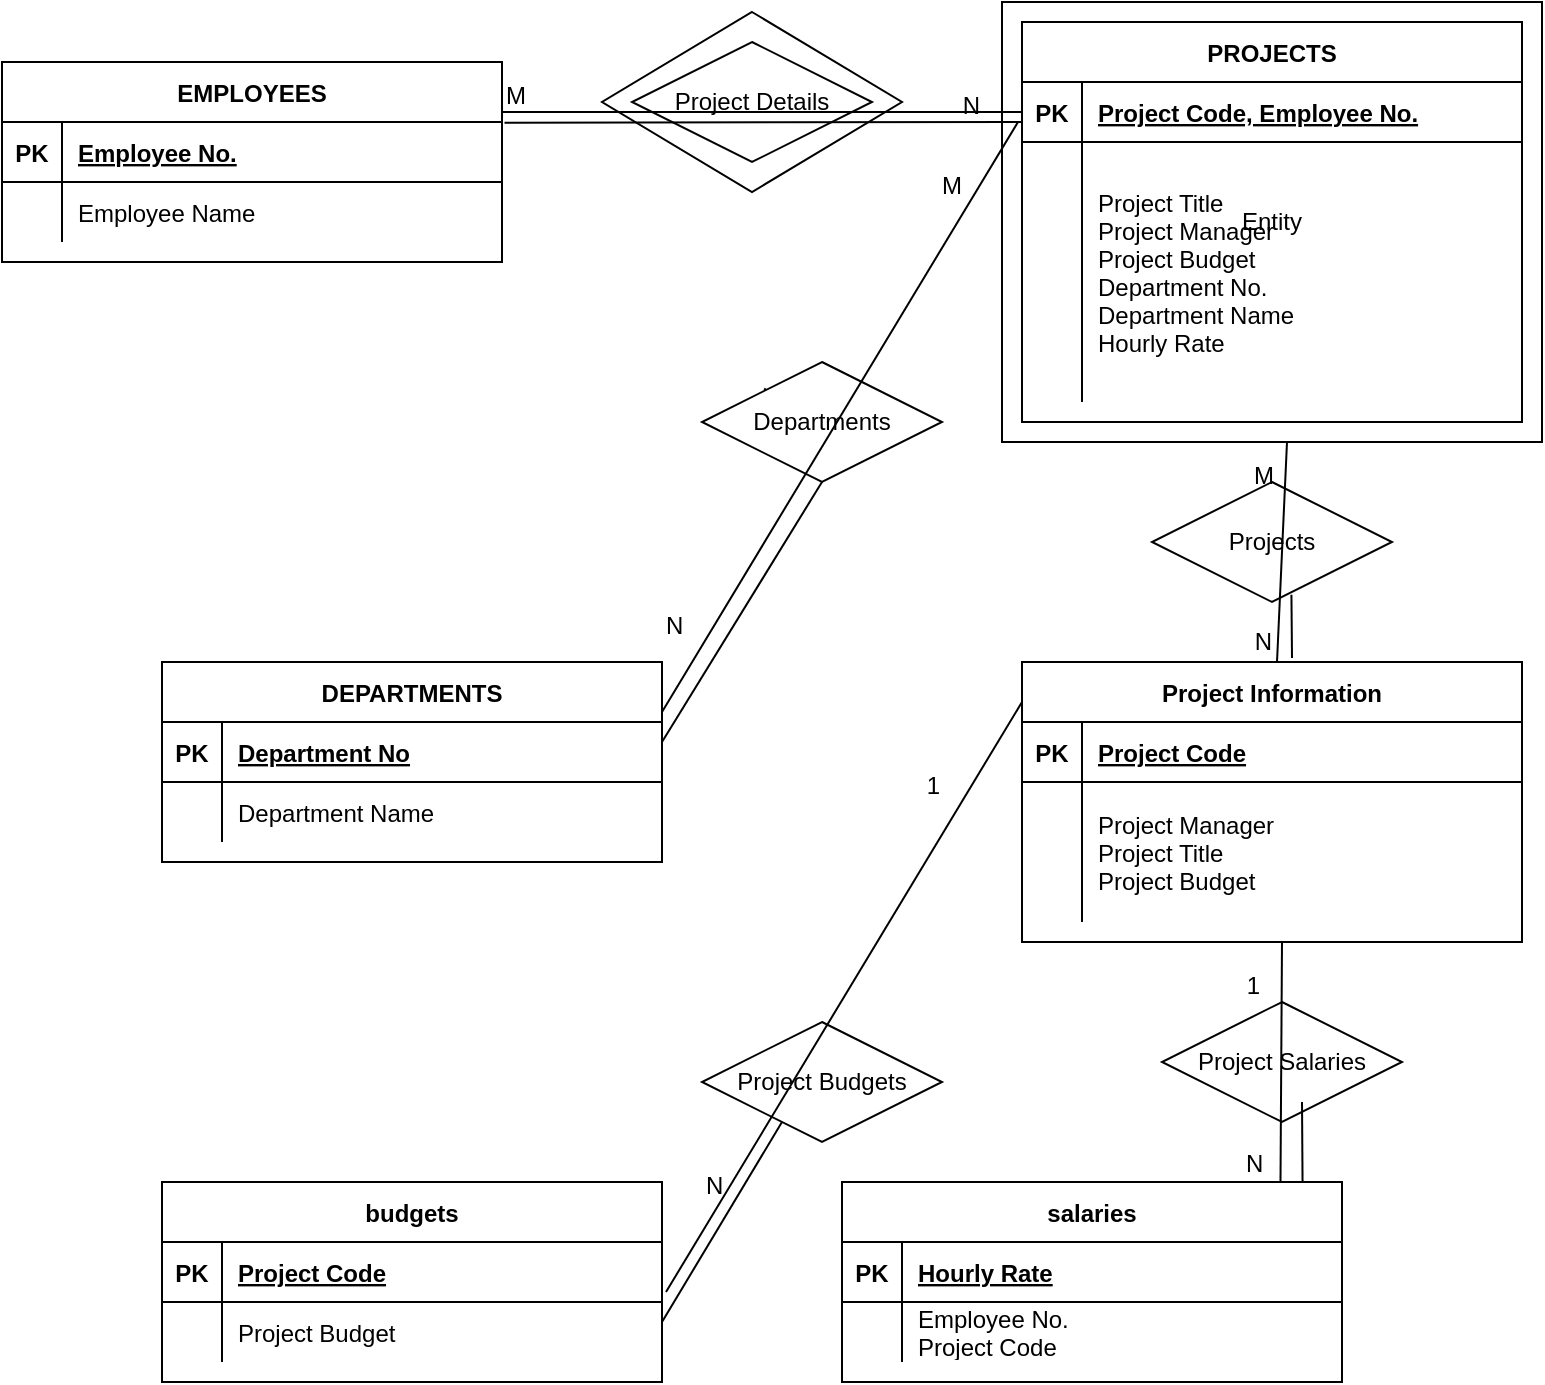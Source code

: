 <mxfile version="14.9.2" type="device"><diagram id="R2lEEEUBdFMjLlhIrx00" name="Page-1"><mxGraphModel dx="1251" dy="603" grid="1" gridSize="10" guides="1" tooltips="1" connect="1" arrows="1" fold="1" page="1" pageScale="1" pageWidth="850" pageHeight="1100" math="0" shadow="0" extFonts="Permanent Marker^https://fonts.googleapis.com/css?family=Permanent+Marker"><root><mxCell id="0"/><mxCell id="1" parent="0"/><mxCell id="lcKRbrQsKxYikreqGnc_-26" value="" style="shape=rhombus;perimeter=rhombusPerimeter;whiteSpace=wrap;html=1;align=center;" vertex="1" parent="1"><mxGeometry x="350" y="115" width="150" height="90" as="geometry"/></mxCell><mxCell id="lcKRbrQsKxYikreqGnc_-24" value="Entity" style="whiteSpace=wrap;html=1;align=center;" vertex="1" parent="1"><mxGeometry x="550" y="110" width="270" height="220" as="geometry"/></mxCell><mxCell id="C-vyLk0tnHw3VtMMgP7b-2" value="PROJECTS" style="shape=table;startSize=30;container=1;collapsible=1;childLayout=tableLayout;fixedRows=1;rowLines=0;fontStyle=1;align=center;resizeLast=1;" parent="1" vertex="1"><mxGeometry x="560" y="120" width="250" height="200" as="geometry"/></mxCell><mxCell id="C-vyLk0tnHw3VtMMgP7b-3" value="" style="shape=partialRectangle;collapsible=0;dropTarget=0;pointerEvents=0;fillColor=none;points=[[0,0.5],[1,0.5]];portConstraint=eastwest;top=0;left=0;right=0;bottom=1;" parent="C-vyLk0tnHw3VtMMgP7b-2" vertex="1"><mxGeometry y="30" width="250" height="30" as="geometry"/></mxCell><mxCell id="C-vyLk0tnHw3VtMMgP7b-4" value="PK" style="shape=partialRectangle;overflow=hidden;connectable=0;fillColor=none;top=0;left=0;bottom=0;right=0;fontStyle=1;" parent="C-vyLk0tnHw3VtMMgP7b-3" vertex="1"><mxGeometry width="30" height="30" as="geometry"/></mxCell><mxCell id="C-vyLk0tnHw3VtMMgP7b-5" value="Project Code, Employee No." style="shape=partialRectangle;overflow=hidden;connectable=0;fillColor=none;top=0;left=0;bottom=0;right=0;align=left;spacingLeft=6;fontStyle=5;" parent="C-vyLk0tnHw3VtMMgP7b-3" vertex="1"><mxGeometry x="30" width="220" height="30" as="geometry"/></mxCell><mxCell id="C-vyLk0tnHw3VtMMgP7b-6" value="" style="shape=partialRectangle;collapsible=0;dropTarget=0;pointerEvents=0;fillColor=none;points=[[0,0.5],[1,0.5]];portConstraint=eastwest;top=0;left=0;right=0;bottom=0;" parent="C-vyLk0tnHw3VtMMgP7b-2" vertex="1"><mxGeometry y="60" width="250" height="130" as="geometry"/></mxCell><mxCell id="C-vyLk0tnHw3VtMMgP7b-7" value="" style="shape=partialRectangle;overflow=hidden;connectable=0;fillColor=none;top=0;left=0;bottom=0;right=0;" parent="C-vyLk0tnHw3VtMMgP7b-6" vertex="1"><mxGeometry width="30" height="130" as="geometry"/></mxCell><mxCell id="C-vyLk0tnHw3VtMMgP7b-8" value="Project Title    &#10;Project Manager&#10;Project Budget&#10;Department No.&#10;Department Name&#10;Hourly Rate" style="shape=partialRectangle;overflow=hidden;connectable=0;fillColor=none;top=0;left=0;bottom=0;right=0;align=left;spacingLeft=6;" parent="C-vyLk0tnHw3VtMMgP7b-6" vertex="1"><mxGeometry x="30" width="220" height="130" as="geometry"/></mxCell><mxCell id="C-vyLk0tnHw3VtMMgP7b-13" value="Project Information" style="shape=table;startSize=30;container=1;collapsible=1;childLayout=tableLayout;fixedRows=1;rowLines=0;fontStyle=1;align=center;resizeLast=1;" parent="1" vertex="1"><mxGeometry x="560" y="440" width="250" height="140" as="geometry"/></mxCell><mxCell id="C-vyLk0tnHw3VtMMgP7b-14" value="" style="shape=partialRectangle;collapsible=0;dropTarget=0;pointerEvents=0;fillColor=none;points=[[0,0.5],[1,0.5]];portConstraint=eastwest;top=0;left=0;right=0;bottom=1;" parent="C-vyLk0tnHw3VtMMgP7b-13" vertex="1"><mxGeometry y="30" width="250" height="30" as="geometry"/></mxCell><mxCell id="C-vyLk0tnHw3VtMMgP7b-15" value="PK" style="shape=partialRectangle;overflow=hidden;connectable=0;fillColor=none;top=0;left=0;bottom=0;right=0;fontStyle=1;" parent="C-vyLk0tnHw3VtMMgP7b-14" vertex="1"><mxGeometry width="30" height="30" as="geometry"/></mxCell><mxCell id="C-vyLk0tnHw3VtMMgP7b-16" value="Project Code" style="shape=partialRectangle;overflow=hidden;connectable=0;fillColor=none;top=0;left=0;bottom=0;right=0;align=left;spacingLeft=6;fontStyle=5;" parent="C-vyLk0tnHw3VtMMgP7b-14" vertex="1"><mxGeometry x="30" width="220" height="30" as="geometry"/></mxCell><mxCell id="C-vyLk0tnHw3VtMMgP7b-17" value="" style="shape=partialRectangle;collapsible=0;dropTarget=0;pointerEvents=0;fillColor=none;points=[[0,0.5],[1,0.5]];portConstraint=eastwest;top=0;left=0;right=0;bottom=0;" parent="C-vyLk0tnHw3VtMMgP7b-13" vertex="1"><mxGeometry y="60" width="250" height="70" as="geometry"/></mxCell><mxCell id="C-vyLk0tnHw3VtMMgP7b-18" value="" style="shape=partialRectangle;overflow=hidden;connectable=0;fillColor=none;top=0;left=0;bottom=0;right=0;" parent="C-vyLk0tnHw3VtMMgP7b-17" vertex="1"><mxGeometry width="30" height="70" as="geometry"/></mxCell><mxCell id="C-vyLk0tnHw3VtMMgP7b-19" value="Project Manager&#10;Project Title&#10;Project Budget" style="shape=partialRectangle;overflow=hidden;connectable=0;fillColor=none;top=0;left=0;bottom=0;right=0;align=left;spacingLeft=6;" parent="C-vyLk0tnHw3VtMMgP7b-17" vertex="1"><mxGeometry x="30" width="220" height="70" as="geometry"/></mxCell><mxCell id="C-vyLk0tnHw3VtMMgP7b-23" value="EMPLOYEES" style="shape=table;startSize=30;container=1;collapsible=1;childLayout=tableLayout;fixedRows=1;rowLines=0;fontStyle=1;align=center;resizeLast=1;" parent="1" vertex="1"><mxGeometry x="50" y="140" width="250" height="100" as="geometry"/></mxCell><mxCell id="C-vyLk0tnHw3VtMMgP7b-24" value="" style="shape=partialRectangle;collapsible=0;dropTarget=0;pointerEvents=0;fillColor=none;points=[[0,0.5],[1,0.5]];portConstraint=eastwest;top=0;left=0;right=0;bottom=1;" parent="C-vyLk0tnHw3VtMMgP7b-23" vertex="1"><mxGeometry y="30" width="250" height="30" as="geometry"/></mxCell><mxCell id="C-vyLk0tnHw3VtMMgP7b-25" value="PK" style="shape=partialRectangle;overflow=hidden;connectable=0;fillColor=none;top=0;left=0;bottom=0;right=0;fontStyle=1;" parent="C-vyLk0tnHw3VtMMgP7b-24" vertex="1"><mxGeometry width="30" height="30" as="geometry"/></mxCell><mxCell id="C-vyLk0tnHw3VtMMgP7b-26" value="Employee No." style="shape=partialRectangle;overflow=hidden;connectable=0;fillColor=none;top=0;left=0;bottom=0;right=0;align=left;spacingLeft=6;fontStyle=5;" parent="C-vyLk0tnHw3VtMMgP7b-24" vertex="1"><mxGeometry x="30" width="220" height="30" as="geometry"/></mxCell><mxCell id="C-vyLk0tnHw3VtMMgP7b-27" value="" style="shape=partialRectangle;collapsible=0;dropTarget=0;pointerEvents=0;fillColor=none;points=[[0,0.5],[1,0.5]];portConstraint=eastwest;top=0;left=0;right=0;bottom=0;" parent="C-vyLk0tnHw3VtMMgP7b-23" vertex="1"><mxGeometry y="60" width="250" height="30" as="geometry"/></mxCell><mxCell id="C-vyLk0tnHw3VtMMgP7b-28" value="" style="shape=partialRectangle;overflow=hidden;connectable=0;fillColor=none;top=0;left=0;bottom=0;right=0;" parent="C-vyLk0tnHw3VtMMgP7b-27" vertex="1"><mxGeometry width="30" height="30" as="geometry"/></mxCell><mxCell id="C-vyLk0tnHw3VtMMgP7b-29" value="Employee Name" style="shape=partialRectangle;overflow=hidden;connectable=0;fillColor=none;top=0;left=0;bottom=0;right=0;align=left;spacingLeft=6;" parent="C-vyLk0tnHw3VtMMgP7b-27" vertex="1"><mxGeometry x="30" width="220" height="30" as="geometry"/></mxCell><mxCell id="LzcR-Deb2Sc5mPKyQ25l-2" value="DEPARTMENTS" style="shape=table;startSize=30;container=1;collapsible=1;childLayout=tableLayout;fixedRows=1;rowLines=0;fontStyle=1;align=center;resizeLast=1;" parent="1" vertex="1"><mxGeometry x="130" y="440" width="250" height="100" as="geometry"/></mxCell><mxCell id="LzcR-Deb2Sc5mPKyQ25l-3" value="" style="shape=partialRectangle;collapsible=0;dropTarget=0;pointerEvents=0;fillColor=none;points=[[0,0.5],[1,0.5]];portConstraint=eastwest;top=0;left=0;right=0;bottom=1;" parent="LzcR-Deb2Sc5mPKyQ25l-2" vertex="1"><mxGeometry y="30" width="250" height="30" as="geometry"/></mxCell><mxCell id="LzcR-Deb2Sc5mPKyQ25l-4" value="PK" style="shape=partialRectangle;overflow=hidden;connectable=0;fillColor=none;top=0;left=0;bottom=0;right=0;fontStyle=1;" parent="LzcR-Deb2Sc5mPKyQ25l-3" vertex="1"><mxGeometry width="30" height="30" as="geometry"/></mxCell><mxCell id="LzcR-Deb2Sc5mPKyQ25l-5" value="Department No" style="shape=partialRectangle;overflow=hidden;connectable=0;fillColor=none;top=0;left=0;bottom=0;right=0;align=left;spacingLeft=6;fontStyle=5;" parent="LzcR-Deb2Sc5mPKyQ25l-3" vertex="1"><mxGeometry x="30" width="220" height="30" as="geometry"/></mxCell><mxCell id="LzcR-Deb2Sc5mPKyQ25l-6" value="" style="shape=partialRectangle;collapsible=0;dropTarget=0;pointerEvents=0;fillColor=none;points=[[0,0.5],[1,0.5]];portConstraint=eastwest;top=0;left=0;right=0;bottom=0;" parent="LzcR-Deb2Sc5mPKyQ25l-2" vertex="1"><mxGeometry y="60" width="250" height="30" as="geometry"/></mxCell><mxCell id="LzcR-Deb2Sc5mPKyQ25l-7" value="" style="shape=partialRectangle;overflow=hidden;connectable=0;fillColor=none;top=0;left=0;bottom=0;right=0;" parent="LzcR-Deb2Sc5mPKyQ25l-6" vertex="1"><mxGeometry width="30" height="30" as="geometry"/></mxCell><mxCell id="LzcR-Deb2Sc5mPKyQ25l-8" value="Department Name" style="shape=partialRectangle;overflow=hidden;connectable=0;fillColor=none;top=0;left=0;bottom=0;right=0;align=left;spacingLeft=6;" parent="LzcR-Deb2Sc5mPKyQ25l-6" vertex="1"><mxGeometry x="30" width="220" height="30" as="geometry"/></mxCell><mxCell id="LzcR-Deb2Sc5mPKyQ25l-16" value="Project Details" style="shape=rhombus;perimeter=rhombusPerimeter;whiteSpace=wrap;html=1;align=center;" parent="1" vertex="1"><mxGeometry x="365" y="130" width="120" height="60" as="geometry"/></mxCell><mxCell id="LzcR-Deb2Sc5mPKyQ25l-17" value="Projects" style="shape=rhombus;perimeter=rhombusPerimeter;whiteSpace=wrap;html=1;align=center;" parent="1" vertex="1"><mxGeometry x="625" y="350" width="120" height="60" as="geometry"/></mxCell><mxCell id="LzcR-Deb2Sc5mPKyQ25l-62" style="edgeStyle=none;shape=link;rounded=0;orthogonalLoop=1;jettySize=auto;html=1;exitX=0;exitY=0;exitDx=0;exitDy=0;" parent="1" source="LzcR-Deb2Sc5mPKyQ25l-19" edge="1"><mxGeometry relative="1" as="geometry"><mxPoint x="470" y="330" as="targetPoint"/></mxGeometry></mxCell><mxCell id="LzcR-Deb2Sc5mPKyQ25l-19" value="Departments" style="shape=rhombus;perimeter=rhombusPerimeter;whiteSpace=wrap;html=1;align=center;" parent="1" vertex="1"><mxGeometry x="400" y="290" width="120" height="60" as="geometry"/></mxCell><mxCell id="LzcR-Deb2Sc5mPKyQ25l-22" value="budgets" style="shape=table;startSize=30;container=1;collapsible=1;childLayout=tableLayout;fixedRows=1;rowLines=0;fontStyle=1;align=center;resizeLast=1;" parent="1" vertex="1"><mxGeometry x="130" y="700" width="250" height="100" as="geometry"/></mxCell><mxCell id="LzcR-Deb2Sc5mPKyQ25l-23" value="" style="shape=partialRectangle;collapsible=0;dropTarget=0;pointerEvents=0;fillColor=none;points=[[0,0.5],[1,0.5]];portConstraint=eastwest;top=0;left=0;right=0;bottom=1;" parent="LzcR-Deb2Sc5mPKyQ25l-22" vertex="1"><mxGeometry y="30" width="250" height="30" as="geometry"/></mxCell><mxCell id="LzcR-Deb2Sc5mPKyQ25l-24" value="PK" style="shape=partialRectangle;overflow=hidden;connectable=0;fillColor=none;top=0;left=0;bottom=0;right=0;fontStyle=1;" parent="LzcR-Deb2Sc5mPKyQ25l-23" vertex="1"><mxGeometry width="30" height="30" as="geometry"/></mxCell><mxCell id="LzcR-Deb2Sc5mPKyQ25l-25" value="Project Code" style="shape=partialRectangle;overflow=hidden;connectable=0;fillColor=none;top=0;left=0;bottom=0;right=0;align=left;spacingLeft=6;fontStyle=5;" parent="LzcR-Deb2Sc5mPKyQ25l-23" vertex="1"><mxGeometry x="30" width="220" height="30" as="geometry"/></mxCell><mxCell id="LzcR-Deb2Sc5mPKyQ25l-26" value="" style="shape=partialRectangle;collapsible=0;dropTarget=0;pointerEvents=0;fillColor=none;points=[[0,0.5],[1,0.5]];portConstraint=eastwest;top=0;left=0;right=0;bottom=0;" parent="LzcR-Deb2Sc5mPKyQ25l-22" vertex="1"><mxGeometry y="60" width="250" height="30" as="geometry"/></mxCell><mxCell id="LzcR-Deb2Sc5mPKyQ25l-27" value="" style="shape=partialRectangle;overflow=hidden;connectable=0;fillColor=none;top=0;left=0;bottom=0;right=0;" parent="LzcR-Deb2Sc5mPKyQ25l-26" vertex="1"><mxGeometry width="30" height="30" as="geometry"/></mxCell><mxCell id="LzcR-Deb2Sc5mPKyQ25l-28" value="Project Budget" style="shape=partialRectangle;overflow=hidden;connectable=0;fillColor=none;top=0;left=0;bottom=0;right=0;align=left;spacingLeft=6;" parent="LzcR-Deb2Sc5mPKyQ25l-26" vertex="1"><mxGeometry x="30" width="220" height="30" as="geometry"/></mxCell><mxCell id="LzcR-Deb2Sc5mPKyQ25l-29" value="salaries" style="shape=table;startSize=30;container=1;collapsible=1;childLayout=tableLayout;fixedRows=1;rowLines=0;fontStyle=1;align=center;resizeLast=1;" parent="1" vertex="1"><mxGeometry x="470" y="700" width="250" height="100" as="geometry"/></mxCell><mxCell id="LzcR-Deb2Sc5mPKyQ25l-30" value="" style="shape=partialRectangle;collapsible=0;dropTarget=0;pointerEvents=0;fillColor=none;points=[[0,0.5],[1,0.5]];portConstraint=eastwest;top=0;left=0;right=0;bottom=1;" parent="LzcR-Deb2Sc5mPKyQ25l-29" vertex="1"><mxGeometry y="30" width="250" height="30" as="geometry"/></mxCell><mxCell id="LzcR-Deb2Sc5mPKyQ25l-31" value="PK" style="shape=partialRectangle;overflow=hidden;connectable=0;fillColor=none;top=0;left=0;bottom=0;right=0;fontStyle=1;" parent="LzcR-Deb2Sc5mPKyQ25l-30" vertex="1"><mxGeometry width="30" height="30" as="geometry"/></mxCell><mxCell id="LzcR-Deb2Sc5mPKyQ25l-32" value="Hourly Rate" style="shape=partialRectangle;overflow=hidden;connectable=0;fillColor=none;top=0;left=0;bottom=0;right=0;align=left;spacingLeft=6;fontStyle=5;" parent="LzcR-Deb2Sc5mPKyQ25l-30" vertex="1"><mxGeometry x="30" width="220" height="30" as="geometry"/></mxCell><mxCell id="LzcR-Deb2Sc5mPKyQ25l-33" value="" style="shape=partialRectangle;collapsible=0;dropTarget=0;pointerEvents=0;fillColor=none;points=[[0,0.5],[1,0.5]];portConstraint=eastwest;top=0;left=0;right=0;bottom=0;" parent="LzcR-Deb2Sc5mPKyQ25l-29" vertex="1"><mxGeometry y="60" width="250" height="30" as="geometry"/></mxCell><mxCell id="LzcR-Deb2Sc5mPKyQ25l-34" value="" style="shape=partialRectangle;overflow=hidden;connectable=0;fillColor=none;top=0;left=0;bottom=0;right=0;" parent="LzcR-Deb2Sc5mPKyQ25l-33" vertex="1"><mxGeometry width="30" height="30" as="geometry"/></mxCell><mxCell id="LzcR-Deb2Sc5mPKyQ25l-35" value="Employee No.&#10;Project Code" style="shape=partialRectangle;overflow=hidden;connectable=0;fillColor=none;top=0;left=0;bottom=0;right=0;align=left;spacingLeft=6;" parent="LzcR-Deb2Sc5mPKyQ25l-33" vertex="1"><mxGeometry x="30" width="220" height="30" as="geometry"/></mxCell><mxCell id="LzcR-Deb2Sc5mPKyQ25l-38" value="Project Budgets" style="shape=rhombus;perimeter=rhombusPerimeter;whiteSpace=wrap;html=1;align=center;" parent="1" vertex="1"><mxGeometry x="400" y="620" width="120" height="60" as="geometry"/></mxCell><mxCell id="LzcR-Deb2Sc5mPKyQ25l-39" value="Project Salaries" style="shape=rhombus;perimeter=rhombusPerimeter;whiteSpace=wrap;html=1;align=center;" parent="1" vertex="1"><mxGeometry x="630" y="610" width="120" height="60" as="geometry"/></mxCell><mxCell id="LzcR-Deb2Sc5mPKyQ25l-55" value="" style="endArrow=none;html=1;rounded=0;exitX=1;exitY=0.25;exitDx=0;exitDy=0;entryX=0;entryY=0.5;entryDx=0;entryDy=0;" parent="1" source="C-vyLk0tnHw3VtMMgP7b-23" target="C-vyLk0tnHw3VtMMgP7b-3" edge="1"><mxGeometry relative="1" as="geometry"><mxPoint x="360" y="300" as="sourcePoint"/><mxPoint x="520" y="300" as="targetPoint"/></mxGeometry></mxCell><mxCell id="LzcR-Deb2Sc5mPKyQ25l-56" value="M" style="resizable=0;html=1;align=left;verticalAlign=bottom;" parent="LzcR-Deb2Sc5mPKyQ25l-55" connectable="0" vertex="1"><mxGeometry x="-1" relative="1" as="geometry"/></mxCell><mxCell id="LzcR-Deb2Sc5mPKyQ25l-57" value="M" style="resizable=0;html=1;align=right;verticalAlign=bottom;" parent="LzcR-Deb2Sc5mPKyQ25l-55" connectable="0" vertex="1"><mxGeometry x="1" relative="1" as="geometry"><mxPoint x="-30" y="45" as="offset"/></mxGeometry></mxCell><mxCell id="LzcR-Deb2Sc5mPKyQ25l-58" value="" style="endArrow=none;html=1;rounded=0;exitX=1;exitY=0.25;exitDx=0;exitDy=0;" parent="1" source="LzcR-Deb2Sc5mPKyQ25l-2" edge="1"><mxGeometry relative="1" as="geometry"><mxPoint x="420" y="320" as="sourcePoint"/><mxPoint x="558" y="170" as="targetPoint"/></mxGeometry></mxCell><mxCell id="LzcR-Deb2Sc5mPKyQ25l-59" value="N" style="resizable=0;html=1;align=left;verticalAlign=bottom;" parent="LzcR-Deb2Sc5mPKyQ25l-58" connectable="0" vertex="1"><mxGeometry x="-1" relative="1" as="geometry"><mxPoint y="-35" as="offset"/></mxGeometry></mxCell><mxCell id="LzcR-Deb2Sc5mPKyQ25l-60" value="N" style="resizable=0;html=1;align=right;verticalAlign=bottom;" parent="LzcR-Deb2Sc5mPKyQ25l-58" connectable="0" vertex="1"><mxGeometry x="1" relative="1" as="geometry"><mxPoint x="-18" as="offset"/></mxGeometry></mxCell><mxCell id="lcKRbrQsKxYikreqGnc_-7" value="" style="endArrow=none;html=1;rounded=0;exitX=0.5;exitY=1;exitDx=0;exitDy=0;" edge="1" parent="1"><mxGeometry relative="1" as="geometry"><mxPoint x="692.5" y="330" as="sourcePoint"/><mxPoint x="687.5" y="440" as="targetPoint"/></mxGeometry></mxCell><mxCell id="lcKRbrQsKxYikreqGnc_-8" value="N" style="resizable=0;html=1;align=right;verticalAlign=bottom;" connectable="0" vertex="1" parent="lcKRbrQsKxYikreqGnc_-7"><mxGeometry x="1" relative="1" as="geometry"><mxPoint x="-2" y="-1" as="offset"/></mxGeometry></mxCell><mxCell id="lcKRbrQsKxYikreqGnc_-9" value="M" style="resizable=0;html=1;align=right;verticalAlign=bottom;" connectable="0" vertex="1" parent="1"><mxGeometry x="670" y="350" as="geometry"><mxPoint x="16" y="5" as="offset"/></mxGeometry></mxCell><mxCell id="lcKRbrQsKxYikreqGnc_-10" value="" style="endArrow=none;html=1;rounded=0;exitX=1;exitY=0.25;exitDx=0;exitDy=0;" edge="1" parent="1"><mxGeometry relative="1" as="geometry"><mxPoint x="382" y="755" as="sourcePoint"/><mxPoint x="560" y="460" as="targetPoint"/></mxGeometry></mxCell><mxCell id="lcKRbrQsKxYikreqGnc_-11" value="N" style="resizable=0;html=1;align=left;verticalAlign=bottom;" connectable="0" vertex="1" parent="lcKRbrQsKxYikreqGnc_-10"><mxGeometry x="-1" relative="1" as="geometry"><mxPoint x="18" y="-45" as="offset"/></mxGeometry></mxCell><mxCell id="lcKRbrQsKxYikreqGnc_-12" value="1" style="resizable=0;html=1;align=right;verticalAlign=bottom;" connectable="0" vertex="1" parent="lcKRbrQsKxYikreqGnc_-10"><mxGeometry x="1" relative="1" as="geometry"><mxPoint x="-40" y="50" as="offset"/></mxGeometry></mxCell><mxCell id="lcKRbrQsKxYikreqGnc_-13" value="" style="endArrow=none;html=1;rounded=0;exitX=0.877;exitY=-0.003;exitDx=0;exitDy=0;exitPerimeter=0;" edge="1" parent="1" source="LzcR-Deb2Sc5mPKyQ25l-29"><mxGeometry relative="1" as="geometry"><mxPoint x="690" y="690" as="sourcePoint"/><mxPoint x="690" y="580" as="targetPoint"/></mxGeometry></mxCell><mxCell id="lcKRbrQsKxYikreqGnc_-14" value="N" style="resizable=0;html=1;align=left;verticalAlign=bottom;" connectable="0" vertex="1" parent="lcKRbrQsKxYikreqGnc_-13"><mxGeometry x="-1" relative="1" as="geometry"><mxPoint x="-19" as="offset"/></mxGeometry></mxCell><mxCell id="lcKRbrQsKxYikreqGnc_-15" value="1" style="resizable=0;html=1;align=right;verticalAlign=bottom;" connectable="0" vertex="1" parent="lcKRbrQsKxYikreqGnc_-13"><mxGeometry x="1" relative="1" as="geometry"><mxPoint x="-10" y="30" as="offset"/></mxGeometry></mxCell><mxCell id="lcKRbrQsKxYikreqGnc_-17" value="" style="endArrow=none;html=1;rounded=0;exitX=1.005;exitY=0.011;exitDx=0;exitDy=0;exitPerimeter=0;" edge="1" parent="1" source="C-vyLk0tnHw3VtMMgP7b-24"><mxGeometry relative="1" as="geometry"><mxPoint x="336" y="435" as="sourcePoint"/><mxPoint x="560" y="170" as="targetPoint"/></mxGeometry></mxCell><mxCell id="lcKRbrQsKxYikreqGnc_-20" value="" style="endArrow=none;html=1;rounded=0;exitX=0.581;exitY=0.939;exitDx=0;exitDy=0;exitPerimeter=0;" edge="1" parent="1" source="LzcR-Deb2Sc5mPKyQ25l-17"><mxGeometry relative="1" as="geometry"><mxPoint x="170" y="590.33" as="sourcePoint"/><mxPoint x="695" y="438" as="targetPoint"/><Array as="points"/></mxGeometry></mxCell><mxCell id="lcKRbrQsKxYikreqGnc_-21" value="" style="endArrow=none;html=1;rounded=0;exitX=1;exitY=0.333;exitDx=0;exitDy=0;exitPerimeter=0;entryX=0.5;entryY=1;entryDx=0;entryDy=0;" edge="1" parent="1" source="LzcR-Deb2Sc5mPKyQ25l-3" target="LzcR-Deb2Sc5mPKyQ25l-19"><mxGeometry relative="1" as="geometry"><mxPoint x="290" y="380.33" as="sourcePoint"/><mxPoint x="450" y="350" as="targetPoint"/></mxGeometry></mxCell><mxCell id="lcKRbrQsKxYikreqGnc_-22" value="" style="endArrow=none;html=1;rounded=0;exitX=1;exitY=0.333;exitDx=0;exitDy=0;exitPerimeter=0;" edge="1" parent="1"><mxGeometry relative="1" as="geometry"><mxPoint x="380" y="769.99" as="sourcePoint"/><mxPoint x="440" y="670" as="targetPoint"/></mxGeometry></mxCell><mxCell id="lcKRbrQsKxYikreqGnc_-23" value="" style="endArrow=none;html=1;rounded=0;" edge="1" parent="1"><mxGeometry relative="1" as="geometry"><mxPoint x="700" y="660" as="sourcePoint"/><mxPoint x="700.28" y="700" as="targetPoint"/></mxGeometry></mxCell></root></mxGraphModel></diagram></mxfile>